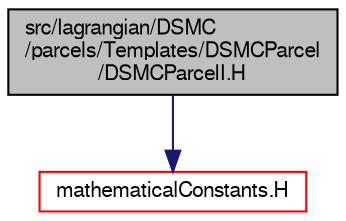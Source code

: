 digraph "src/lagrangian/DSMC/parcels/Templates/DSMCParcel/DSMCParcelI.H"
{
  bgcolor="transparent";
  edge [fontname="FreeSans",fontsize="10",labelfontname="FreeSans",labelfontsize="10"];
  node [fontname="FreeSans",fontsize="10",shape=record];
  Node1 [label="src/lagrangian/DSMC\l/parcels/Templates/DSMCParcel\l/DSMCParcelI.H",height=0.2,width=0.4,color="black", fillcolor="grey75", style="filled" fontcolor="black"];
  Node1 -> Node2 [color="midnightblue",fontsize="10",style="solid",fontname="FreeSans"];
  Node2 [label="mathematicalConstants.H",height=0.2,width=0.4,color="red",URL="$a07702.html"];
}
